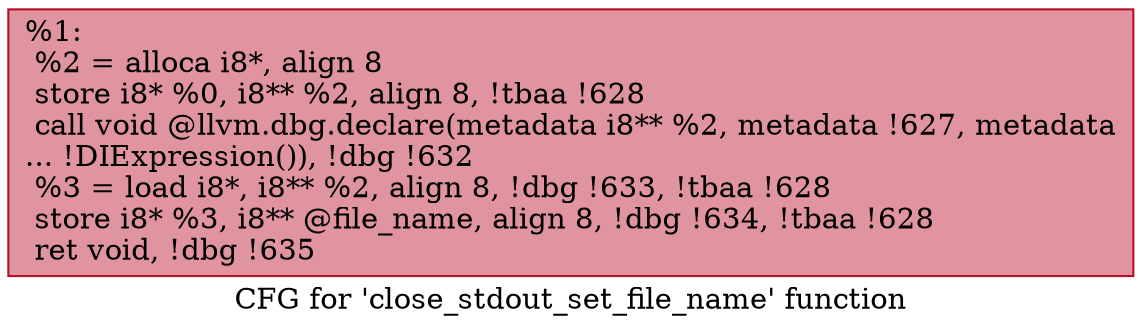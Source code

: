 digraph "CFG for 'close_stdout_set_file_name' function" {
	label="CFG for 'close_stdout_set_file_name' function";

	Node0x964820 [shape=record,color="#b70d28ff", style=filled, fillcolor="#b70d2870",label="{%1:\l  %2 = alloca i8*, align 8\l  store i8* %0, i8** %2, align 8, !tbaa !628\l  call void @llvm.dbg.declare(metadata i8** %2, metadata !627, metadata\l... !DIExpression()), !dbg !632\l  %3 = load i8*, i8** %2, align 8, !dbg !633, !tbaa !628\l  store i8* %3, i8** @file_name, align 8, !dbg !634, !tbaa !628\l  ret void, !dbg !635\l}"];
}
